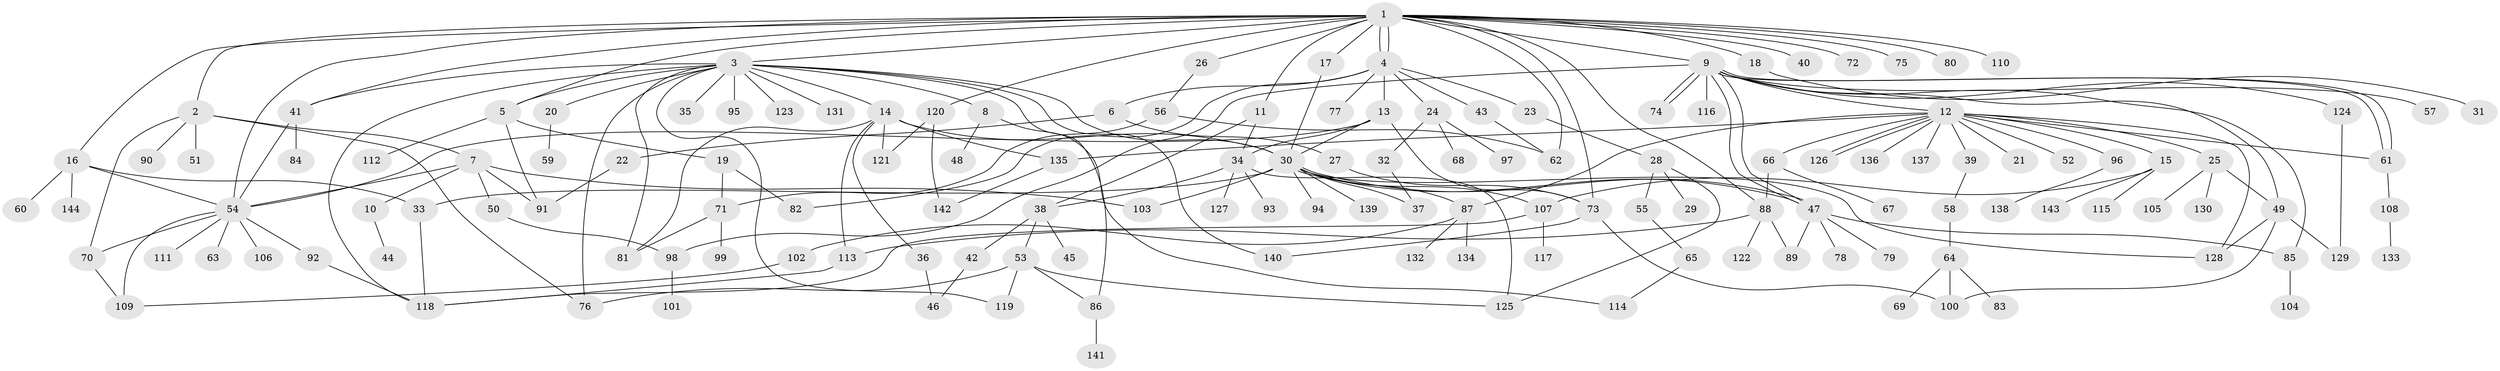 // coarse degree distribution, {21: 0.009345794392523364, 5: 0.06542056074766354, 17: 0.009345794392523364, 9: 0.009345794392523364, 6: 0.028037383177570093, 3: 0.14953271028037382, 12: 0.009345794392523364, 1: 0.411214953271028, 15: 0.009345794392523364, 8: 0.028037383177570093, 4: 0.056074766355140186, 2: 0.19626168224299065, 14: 0.009345794392523364, 11: 0.009345794392523364}
// Generated by graph-tools (version 1.1) at 2025/51/02/27/25 19:51:56]
// undirected, 144 vertices, 207 edges
graph export_dot {
graph [start="1"]
  node [color=gray90,style=filled];
  1;
  2;
  3;
  4;
  5;
  6;
  7;
  8;
  9;
  10;
  11;
  12;
  13;
  14;
  15;
  16;
  17;
  18;
  19;
  20;
  21;
  22;
  23;
  24;
  25;
  26;
  27;
  28;
  29;
  30;
  31;
  32;
  33;
  34;
  35;
  36;
  37;
  38;
  39;
  40;
  41;
  42;
  43;
  44;
  45;
  46;
  47;
  48;
  49;
  50;
  51;
  52;
  53;
  54;
  55;
  56;
  57;
  58;
  59;
  60;
  61;
  62;
  63;
  64;
  65;
  66;
  67;
  68;
  69;
  70;
  71;
  72;
  73;
  74;
  75;
  76;
  77;
  78;
  79;
  80;
  81;
  82;
  83;
  84;
  85;
  86;
  87;
  88;
  89;
  90;
  91;
  92;
  93;
  94;
  95;
  96;
  97;
  98;
  99;
  100;
  101;
  102;
  103;
  104;
  105;
  106;
  107;
  108;
  109;
  110;
  111;
  112;
  113;
  114;
  115;
  116;
  117;
  118;
  119;
  120;
  121;
  122;
  123;
  124;
  125;
  126;
  127;
  128;
  129;
  130;
  131;
  132;
  133;
  134;
  135;
  136;
  137;
  138;
  139;
  140;
  141;
  142;
  143;
  144;
  1 -- 2;
  1 -- 3;
  1 -- 4;
  1 -- 4;
  1 -- 5;
  1 -- 9;
  1 -- 11;
  1 -- 16;
  1 -- 17;
  1 -- 18;
  1 -- 26;
  1 -- 40;
  1 -- 41;
  1 -- 54;
  1 -- 62;
  1 -- 72;
  1 -- 73;
  1 -- 75;
  1 -- 80;
  1 -- 88;
  1 -- 110;
  1 -- 120;
  2 -- 7;
  2 -- 51;
  2 -- 70;
  2 -- 76;
  2 -- 90;
  3 -- 5;
  3 -- 8;
  3 -- 14;
  3 -- 20;
  3 -- 30;
  3 -- 35;
  3 -- 41;
  3 -- 76;
  3 -- 81;
  3 -- 86;
  3 -- 95;
  3 -- 118;
  3 -- 119;
  3 -- 123;
  3 -- 131;
  3 -- 140;
  4 -- 6;
  4 -- 13;
  4 -- 23;
  4 -- 24;
  4 -- 43;
  4 -- 77;
  4 -- 82;
  5 -- 19;
  5 -- 91;
  5 -- 112;
  6 -- 22;
  6 -- 27;
  7 -- 10;
  7 -- 50;
  7 -- 54;
  7 -- 91;
  7 -- 103;
  8 -- 48;
  8 -- 114;
  9 -- 12;
  9 -- 47;
  9 -- 47;
  9 -- 49;
  9 -- 57;
  9 -- 61;
  9 -- 61;
  9 -- 74;
  9 -- 74;
  9 -- 85;
  9 -- 98;
  9 -- 116;
  9 -- 124;
  10 -- 44;
  11 -- 34;
  11 -- 38;
  12 -- 15;
  12 -- 21;
  12 -- 25;
  12 -- 39;
  12 -- 52;
  12 -- 61;
  12 -- 66;
  12 -- 87;
  12 -- 96;
  12 -- 126;
  12 -- 126;
  12 -- 128;
  12 -- 135;
  12 -- 136;
  12 -- 137;
  13 -- 30;
  13 -- 34;
  13 -- 54;
  13 -- 73;
  14 -- 30;
  14 -- 36;
  14 -- 81;
  14 -- 113;
  14 -- 121;
  14 -- 135;
  15 -- 107;
  15 -- 115;
  15 -- 143;
  16 -- 33;
  16 -- 54;
  16 -- 60;
  16 -- 144;
  17 -- 30;
  18 -- 31;
  19 -- 71;
  19 -- 82;
  20 -- 59;
  22 -- 91;
  23 -- 28;
  24 -- 32;
  24 -- 68;
  24 -- 97;
  25 -- 49;
  25 -- 105;
  25 -- 130;
  26 -- 56;
  27 -- 73;
  28 -- 29;
  28 -- 55;
  28 -- 125;
  30 -- 33;
  30 -- 37;
  30 -- 47;
  30 -- 47;
  30 -- 87;
  30 -- 94;
  30 -- 103;
  30 -- 107;
  30 -- 128;
  30 -- 139;
  32 -- 37;
  33 -- 118;
  34 -- 38;
  34 -- 93;
  34 -- 125;
  34 -- 127;
  36 -- 46;
  38 -- 42;
  38 -- 45;
  38 -- 53;
  39 -- 58;
  41 -- 54;
  41 -- 84;
  42 -- 46;
  43 -- 62;
  47 -- 78;
  47 -- 79;
  47 -- 85;
  47 -- 89;
  49 -- 100;
  49 -- 128;
  49 -- 129;
  50 -- 98;
  53 -- 76;
  53 -- 86;
  53 -- 119;
  53 -- 125;
  54 -- 63;
  54 -- 70;
  54 -- 92;
  54 -- 106;
  54 -- 109;
  54 -- 111;
  55 -- 65;
  56 -- 62;
  56 -- 71;
  58 -- 64;
  61 -- 108;
  64 -- 69;
  64 -- 83;
  64 -- 100;
  65 -- 114;
  66 -- 67;
  66 -- 88;
  70 -- 109;
  71 -- 81;
  71 -- 99;
  73 -- 100;
  73 -- 140;
  85 -- 104;
  86 -- 141;
  87 -- 102;
  87 -- 132;
  87 -- 134;
  88 -- 89;
  88 -- 113;
  88 -- 122;
  92 -- 118;
  96 -- 138;
  98 -- 101;
  102 -- 109;
  107 -- 117;
  107 -- 118;
  108 -- 133;
  113 -- 118;
  120 -- 121;
  120 -- 142;
  124 -- 129;
  135 -- 142;
}
